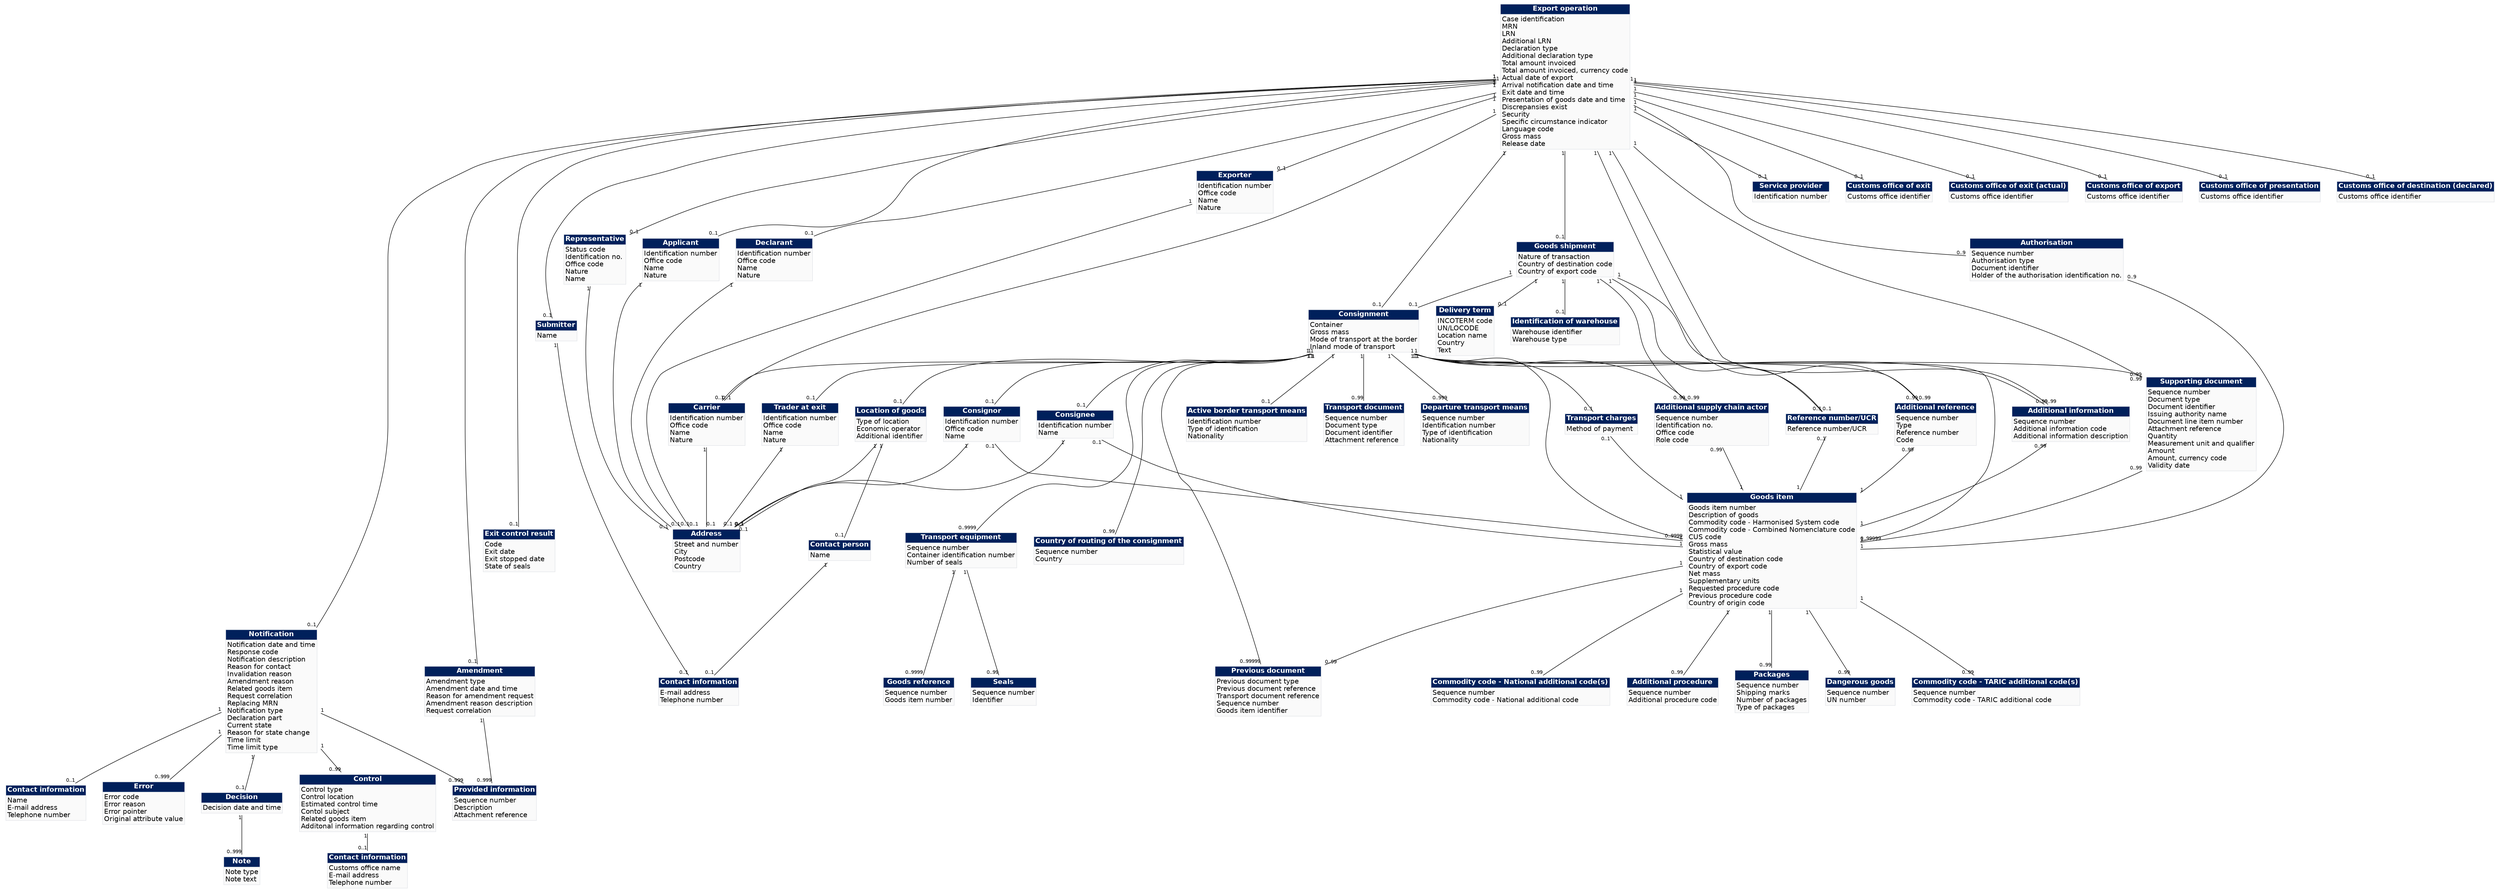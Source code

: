 Graph Export {
	node [shape=plaintext, fontname = "helvetica"];
	edge [fontname = "helvetica"];
	{rank=same "Notification" "Amendment" "Packaging"}
	{rank=same "TransportEquipment" "Itinerary" "ExitControlResult" "GoodsItem"}
	"ExportOperation" [label=<<table border="0" cellspacing="0" cellborder="1" color="#E3E5E9"><tr><td bgcolor="#00205B"><font color="white"><b>Export operation</b></font></td></tr><tr><td bgcolor="#fafafa" align="left">Case identification<br align="left"/>MRN<br align="left"/>LRN<br align="left"/>Additional LRN<br align="left"/>Declaration type<br align="left"/>Additional declaration type<br align="left"/>Total amount invoiced<br align="left"/>Total amount invoiced, currency code<br align="left"/>Actual date of export<br align="left"/>Arrival notification date and time<br align="left"/>Exit date and time<br align="left"/>Presentation of goods date and time<br align="left"/>Discrepansies exist<br align="left"/>Security<br align="left"/>Specific circumstance indicator<br align="left"/>Language code<br align="left"/>Gross mass<br align="left"/>Release date<br align="left"/></td></tr></table>>];
	"Amendment" [label=<<table border="0" cellspacing="0" cellborder="1" color="#E3E5E9"><tr><td bgcolor="#00205B"><font color="white"><b>Amendment</b></font></td></tr><tr><td bgcolor="#fafafa" align="left">Amendment type<br align="left"/>Amendment date and time<br align="left"/>Reason for amendment request<br align="left"/>Amendment reason description<br align="left"/>Request correlation<br align="left"/></td></tr></table>>];
	"ProvidedInfo" [label=<<table border="0" cellspacing="0" cellborder="1" color="#E3E5E9"><tr><td bgcolor="#00205B"><font color="white"><b>Provided information</b></font></td></tr><tr><td bgcolor="#fafafa" align="left">Sequence number<br align="left"/>Description<br align="left"/>Attachment reference<br align="left"/></td></tr></table>>];
	"Notification" [label=<<table border="0" cellspacing="0" cellborder="1" color="#E3E5E9"><tr><td bgcolor="#00205B"><font color="white"><b>Notification</b></font></td></tr><tr><td bgcolor="#fafafa" align="left">Notification date and time<br align="left"/>Response code<br align="left"/>Notification description<br align="left"/>Reason for contact<br align="left"/>Invalidation reason<br align="left"/>Amendment reason<br align="left"/>Related goods item<br align="left"/>Request correlation<br align="left"/>Replacing MRN<br align="left"/>Notification type<br align="left"/>Declaration part<br align="left"/>Current state<br align="left"/>Reason for state change<br align="left"/>Time limit<br align="left"/>Time limit type<br align="left"/></td></tr></table>>];
	"Agent" [label=<<table border="0" cellspacing="0" cellborder="1" color="#E3E5E9"><tr><td bgcolor="#00205B"><font color="white"><b>Representative</b></font></td></tr><tr><td bgcolor="#fafafa" align="left">Status code<br align="left"/>Identification no.<br align="left"/>Office code<br align="left"/>Nature<br align="left"/>Name<br align="left"/></td></tr></table>>];
	"Applicant" [label=<<table border="0" cellspacing="0" cellborder="1" color="#E3E5E9"><tr><td bgcolor="#00205B"><font color="white"><b>Applicant</b></font></td></tr><tr><td bgcolor="#fafafa" align="left">Identification number<br align="left"/>Office code<br align="left"/>Name<br align="left"/>Nature<br align="left"/></td></tr></table>>];
	"Address" [label=<<table border="0" cellspacing="0" cellborder="1" color="#E3E5E9"><tr><td bgcolor="#00205B"><font color="white"><b>Address</b></font></td></tr><tr><td bgcolor="#fafafa" align="left">Street and number<br align="left"/>City<br align="left"/>Postcode<br align="left"/>Country<br align="left"/></td></tr></table>>];
	"Declarant" [label=<<table border="0" cellspacing="0" cellborder="1" color="#E3E5E9"><tr><td bgcolor="#00205B"><font color="white"><b>Declarant</b></font></td></tr><tr><td bgcolor="#fafafa" align="left">Identification number<br align="left"/>Office code<br align="left"/>Name<br align="left"/>Nature<br align="left"/></td></tr></table>>];
	"Exporter" [label=<<table border="0" cellspacing="0" cellborder="1" color="#E3E5E9"><tr><td bgcolor="#00205B"><font color="white"><b>Exporter</b></font></td></tr><tr><td bgcolor="#fafafa" align="left">Identification number<br align="left"/>Office code<br align="left"/>Name<br align="left"/>Nature<br align="left"/></td></tr></table>>];
	"ServiceProvider" [label=<<table border="0" cellspacing="0" cellborder="1" color="#E3E5E9"><tr><td bgcolor="#00205B"><font color="white"><b>Service provider</b></font></td></tr><tr><td bgcolor="#fafafa" align="left">Identification number<br align="left"/></td></tr></table>>];
	"Submitter" [label=<<table border="0" cellspacing="0" cellborder="1" color="#E3E5E9"><tr><td bgcolor="#00205B"><font color="white"><b>Submitter</b></font></td></tr><tr><td bgcolor="#fafafa" align="left">Name<br align="left"/></td></tr></table>>];
	"Communication" [label=<<table border="0" cellspacing="0" cellborder="1" color="#E3E5E9"><tr><td bgcolor="#00205B"><font color="white"><b>Contact information</b></font></td></tr><tr><td bgcolor="#fafafa" align="left">E-mail address<br align="left"/>Telephone number<br align="left"/></td></tr></table>>];
	"SupportingDocument" [label=<<table border="0" cellspacing="0" cellborder="1" color="#E3E5E9"><tr><td bgcolor="#00205B"><font color="white"><b>Supporting document</b></font></td></tr><tr><td bgcolor="#fafafa" align="left">Sequence number<br align="left"/>Document type<br align="left"/>Document identifier<br align="left"/>Issuing authority name<br align="left"/>Document line item number<br align="left"/>Attachment reference<br align="left"/>Quantity<br align="left"/>Measurement unit and qualifier<br align="left"/>Amount<br align="left"/>Amount, currency code<br align="left"/>Validity date<br align="left"/></td></tr></table>>];
	"AdditionalReference" [label=<<table border="0" cellspacing="0" cellborder="1" color="#E3E5E9"><tr><td bgcolor="#00205B"><font color="white"><b>Additional reference</b></font></td></tr><tr><td bgcolor="#fafafa" align="left">Sequence number<br align="left"/>Type<br align="left"/>Reference number<br align="left"/>Code<br align="left"/></td></tr></table>>];
	"Authorisation" [label=<<table border="0" cellspacing="0" cellborder="1" color="#E3E5E9"><tr><td bgcolor="#00205B"><font color="white"><b>Authorisation</b></font></td></tr><tr><td bgcolor="#fafafa" align="left">Sequence number<br align="left"/>Authorisation type<br align="left"/>Document identifier<br align="left"/>Holder of the authorisation identification no.<br align="left"/></td></tr></table>>];
	"AdditionalInformation" [label=<<table border="0" cellspacing="0" cellborder="1" color="#E3E5E9"><tr><td bgcolor="#00205B"><font color="white"><b>Additional information</b></font></td></tr><tr><td bgcolor="#fafafa" align="left">Sequence number<br align="left"/>Additional information code<br align="left"/>Additional information description<br align="left"/></td></tr></table>>];
	"Consignment" [label=<<table border="0" cellspacing="0" cellborder="1" color="#E3E5E9"><tr><td bgcolor="#00205B"><font color="white"><b>Consignment</b></font></td></tr><tr><td bgcolor="#fafafa" align="left">Container<br align="left"/>Gross mass<br align="left"/>Mode of transport at the border<br align="left"/>Inland mode of transport<br align="left"/></td></tr></table>>];
	"UCR" [label=<<table border="0" cellspacing="0" cellborder="1" color="#E3E5E9"><tr><td bgcolor="#00205B"><font color="white"><b>Reference number/UCR</b></font></td></tr><tr><td bgcolor="#fafafa" align="left">Reference number/UCR<br align="left"/></td></tr></table>>];
	"AEOMutualRecognitionParty" [label=<<table border="0" cellspacing="0" cellborder="1" color="#E3E5E9"><tr><td bgcolor="#00205B"><font color="white"><b>Additional supply chain actor</b></font></td></tr><tr><td bgcolor="#fafafa" align="left">Sequence number<br align="left"/>Identification no.<br align="left"/>Office code<br align="left"/>Role code<br align="left"/></td></tr></table>>];
	"Carrier" [label=<<table border="0" cellspacing="0" cellborder="1" color="#E3E5E9"><tr><td bgcolor="#00205B"><font color="white"><b>Carrier</b></font></td></tr><tr><td bgcolor="#fafafa" align="left">Identification number<br align="left"/>Office code<br align="left"/>Name<br align="left"/>Nature<br align="left"/></td></tr></table>>];
	"TraderAtExit" [label=<<table border="0" cellspacing="0" cellborder="1" color="#E3E5E9"><tr><td bgcolor="#00205B"><font color="white"><b>Trader at exit</b></font></td></tr><tr><td bgcolor="#fafafa" align="left">Identification number<br align="left"/>Office code<br align="left"/>Name<br align="left"/>Nature<br align="left"/></td></tr></table>>];
	"Consignee" [label=<<table border="0" cellspacing="0" cellborder="1" color="#E3E5E9"><tr><td bgcolor="#00205B"><font color="white"><b>Consignee</b></font></td></tr><tr><td bgcolor="#fafafa" align="left">Identification number<br align="left"/>Name<br align="left"/></td></tr></table>>];
	"Consignor" [label=<<table border="0" cellspacing="0" cellborder="1" color="#E3E5E9"><tr><td bgcolor="#00205B"><font color="white"><b>Consignor</b></font></td></tr><tr><td bgcolor="#fafafa" align="left">Identification number<br align="left"/>Office code<br align="left"/>Name<br align="left"/></td></tr></table>>];
	"BorderTransportMeans" [label=<<table border="0" cellspacing="0" cellborder="1" color="#E3E5E9"><tr><td bgcolor="#00205B"><font color="white"><b>Active border transport means</b></font></td></tr><tr><td bgcolor="#fafafa" align="left">Identification number<br align="left"/>Type of identification<br align="left"/>Nationality<br align="left"/></td></tr></table>>];
	"PreviousDocument" [label=<<table border="0" cellspacing="0" cellborder="1" color="#E3E5E9"><tr><td bgcolor="#00205B"><font color="white"><b>Previous document</b></font></td></tr><tr><td bgcolor="#fafafa" align="left">Previous document type<br align="left"/>Previous document reference<br align="left"/>Transport document reference<br align="left"/>Sequence number<br align="left"/>Goods item identifier<br align="left"/></td></tr></table>>];
	"TransportContractDocument" [label=<<table border="0" cellspacing="0" cellborder="1" color="#E3E5E9"><tr><td bgcolor="#00205B"><font color="white"><b>Transport document</b></font></td></tr><tr><td bgcolor="#fafafa" align="left">Sequence number<br align="left"/>Document type<br align="left"/>Document identifier<br align="left"/>Attachment reference<br align="left"/></td></tr></table>>];
	"Freight" [label=<<table border="0" cellspacing="0" cellborder="1" color="#E3E5E9"><tr><td bgcolor="#00205B"><font color="white"><b>Transport charges</b></font></td></tr><tr><td bgcolor="#fafafa" align="left">Method of payment<br align="left"/></td></tr></table>>];
	"Itinerary" [label=<<table border="0" cellspacing="0" cellborder="1" color="#E3E5E9"><tr><td bgcolor="#00205B"><font color="white"><b>Country of routing of the consignment</b></font></td></tr><tr><td bgcolor="#fafafa" align="left">Sequence number<br align="left"/>Country<br align="left"/></td></tr></table>>];
	"GoodsLocation" [label=<<table border="0" cellspacing="0" cellborder="1" color="#E3E5E9"><tr><td bgcolor="#00205B"><font color="white"><b>Location of goods</b></font></td></tr><tr><td bgcolor="#fafafa" align="left">Type of location<br align="left"/>Economic operator<br align="left"/>Additional identifier<br align="left"/></td></tr></table>>];
	"LocationContact" [label=<<table border="0" cellspacing="0" cellborder="1" color="#E3E5E9"><tr><td bgcolor="#00205B"><font color="white"><b>Contact person</b></font></td></tr><tr><td bgcolor="#fafafa" align="left">Name<br align="left"/></td></tr></table>>];
	"TransportEquipment" [label=<<table border="0" cellspacing="0" cellborder="1" color="#E3E5E9"><tr><td bgcolor="#00205B"><font color="white"><b>Transport equipment</b></font></td></tr><tr><td bgcolor="#fafafa" align="left">Sequence number<br align="left"/>Container identification number<br align="left"/>Number of seals<br align="left"/></td></tr></table>>];
	"Seal" [label=<<table border="0" cellspacing="0" cellborder="1" color="#E3E5E9"><tr><td bgcolor="#00205B"><font color="white"><b>Seals</b></font></td></tr><tr><td bgcolor="#fafafa" align="left">Sequence number<br align="left"/>Identifier<br align="left"/></td></tr></table>>];
	"GoodsReference" [label=<<table border="0" cellspacing="0" cellborder="1" color="#E3E5E9"><tr><td bgcolor="#00205B"><font color="white"><b>Goods reference</b></font></td></tr><tr><td bgcolor="#fafafa" align="left">Sequence number<br align="left"/>Goods item number<br align="left"/></td></tr></table>>];
	"GoodsItem" [label=<<table border="0" cellspacing="0" cellborder="1" color="#E3E5E9"><tr><td bgcolor="#00205B"><font color="white"><b>Goods item</b></font></td></tr><tr><td bgcolor="#fafafa" align="left">Goods item number<br align="left"/>Description of goods<br align="left"/>Commodity code - Harmonised System code<br align="left"/>Commodity code - Combined Nomenclature code<br align="left"/>CUS code<br align="left"/>Gross mass<br align="left"/>Statistical value<br align="left"/>Country of destination code<br align="left"/>Country of export code<br align="left"/>Net mass<br align="left"/>Supplementary units<br align="left"/>Requested procedure code<br align="left"/>Previous procedure code<br align="left"/>Country of origin code<br align="left"/></td></tr></table>>];
	"DangerousGoods" [label=<<table border="0" cellspacing="0" cellborder="1" color="#E3E5E9"><tr><td bgcolor="#00205B"><font color="white"><b>Dangerous goods</b></font></td></tr><tr><td bgcolor="#fafafa" align="left">Sequence number<br align="left"/>UN number<br align="left"/></td></tr></table>>];
	"Packaging" [label=<<table border="0" cellspacing="0" cellborder="1" color="#E3E5E9"><tr><td bgcolor="#00205B"><font color="white"><b>Packages</b></font></td></tr><tr><td bgcolor="#fafafa" align="left">Sequence number<br align="left"/>Shipping marks<br align="left"/>Number of packages<br align="left"/>Type of packages<br align="left"/></td></tr></table>>];
	"GoodsShipment" [label=<<table border="0" cellspacing="0" cellborder="1" color="#E3E5E9"><tr><td bgcolor="#00205B"><font color="white"><b>Goods shipment</b></font></td></tr><tr><td bgcolor="#fafafa" align="left">Nature of transaction<br align="left"/>Country of destination code<br align="left"/>Country of export code<br align="left"/></td></tr></table>>];
	"DepartureTransportMeans" [label=<<table border="0" cellspacing="0" cellborder="1" color="#E3E5E9"><tr><td bgcolor="#00205B"><font color="white"><b>Departure transport means</b></font></td></tr><tr><td bgcolor="#fafafa" align="left">Sequence number<br align="left"/>Identification number<br align="left"/>Type of identification<br align="left"/>Nationality<br align="left"/></td></tr></table>>];
	"TradeTerms" [label=<<table border="0" cellspacing="0" cellborder="1" color="#E3E5E9"><tr><td bgcolor="#00205B"><font color="white"><b>Delivery term</b></font></td></tr><tr><td bgcolor="#fafafa" align="left">INCOTERM code<br align="left"/>UN/LOCODE<br align="left"/>Location name<br align="left"/>Country<br align="left"/>Text<br align="left"/></td></tr></table>>];
	"Warehouse" [label=<<table border="0" cellspacing="0" cellborder="1" color="#E3E5E9"><tr><td bgcolor="#00205B"><font color="white"><b>Identification of warehouse</b></font></td></tr><tr><td bgcolor="#fafafa" align="left">Warehouse identifier<br align="left"/>Warehouse type<br align="left"/></td></tr></table>>];
	"TaricAdditional" [label=<<table border="0" cellspacing="0" cellborder="1" color="#E3E5E9"><tr><td bgcolor="#00205B"><font color="white"><b>Commodity code - TARIC additional code(s)</b></font></td></tr><tr><td bgcolor="#fafafa" align="left">Sequence number<br align="left"/>Commodity code - TARIC additional code<br align="left"/></td></tr></table>>];
	"NationalAdditional" [label=<<table border="0" cellspacing="0" cellborder="1" color="#E3E5E9"><tr><td bgcolor="#00205B"><font color="white"><b>Commodity code - National additional code(s)</b></font></td></tr><tr><td bgcolor="#fafafa" align="left">Sequence number<br align="left"/>Commodity code - National additional code<br align="left"/></td></tr></table>>];
	"AdditionalProcedure" [label=<<table border="0" cellspacing="0" cellborder="1" color="#E3E5E9"><tr><td bgcolor="#00205B"><font color="white"><b>Additional procedure</b></font></td></tr><tr><td bgcolor="#fafafa" align="left">Sequence number<br align="left"/>Additional procedure code<br align="left"/></td></tr></table>>];
	"ExitOffice" [label=<<table border="0" cellspacing="0" cellborder="1" color="#E3E5E9"><tr><td bgcolor="#00205B"><font color="white"><b>Customs office of exit</b></font></td></tr><tr><td bgcolor="#fafafa" align="left">Customs office identifier<br align="left"/></td></tr></table>>];
	"ExitOfficeActual" [label=<<table border="0" cellspacing="0" cellborder="1" color="#E3E5E9"><tr><td bgcolor="#00205B"><font color="white"><b>Customs office of exit (actual)</b></font></td></tr><tr><td bgcolor="#fafafa" align="left">Customs office identifier<br align="left"/></td></tr></table>>];
	"ExportOffice" [label=<<table border="0" cellspacing="0" cellborder="1" color="#E3E5E9"><tr><td bgcolor="#00205B"><font color="white"><b>Customs office of export</b></font></td></tr><tr><td bgcolor="#fafafa" align="left">Customs office identifier<br align="left"/></td></tr></table>>];
	"PresentationOffice" [label=<<table border="0" cellspacing="0" cellborder="1" color="#E3E5E9"><tr><td bgcolor="#00205B"><font color="white"><b>Customs office of presentation</b></font></td></tr><tr><td bgcolor="#fafafa" align="left">Customs office identifier<br align="left"/></td></tr></table>>];
	"Decision" [label=<<table border="0" cellspacing="0" cellborder="1" color="#E3E5E9"><tr><td bgcolor="#00205B"><font color="white"><b>Decision</b></font></td></tr><tr><td bgcolor="#fafafa" align="left">Decision date and time<br align="left"/></td></tr></table>>];
	"Note" [label=<<table border="0" cellspacing="0" cellborder="1" color="#E3E5E9"><tr><td bgcolor="#00205B"><font color="white"><b>Note</b></font></td></tr><tr><td bgcolor="#fafafa" align="left">Note type<br align="left"/>Note text<br align="left"/></td></tr></table>>];
	"Control" [label=<<table border="0" cellspacing="0" cellborder="1" color="#E3E5E9"><tr><td bgcolor="#00205B"><font color="white"><b>Control</b></font></td></tr><tr><td bgcolor="#fafafa" align="left">Control type<br align="left"/>Control location<br align="left"/>Estimated control time<br align="left"/>Contol subject<br align="left"/>Related goods item<br align="left"/>Additonal information regarding control<br align="left"/></td></tr></table>>];
	"Contact" [label=<<table border="0" cellspacing="0" cellborder="1" color="#E3E5E9"><tr><td bgcolor="#00205B"><font color="white"><b>Contact information</b></font></td></tr><tr><td bgcolor="#fafafa" align="left">Customs office name<br align="left"/>E-mail address<br align="left"/>Telephone number<br align="left"/></td></tr></table>>];
	"ContactInfo" [label=<<table border="0" cellspacing="0" cellborder="1" color="#E3E5E9"><tr><td bgcolor="#00205B"><font color="white"><b>Contact information</b></font></td></tr><tr><td bgcolor="#fafafa" align="left">Name<br align="left"/>E-mail address<br align="left"/>Telephone number<br align="left"/></td></tr></table>>];
	"Error" [label=<<table border="0" cellspacing="0" cellborder="1" color="#E3E5E9"><tr><td bgcolor="#00205B"><font color="white"><b>Error</b></font></td></tr><tr><td bgcolor="#fafafa" align="left">Error code<br align="left"/>Error reason<br align="left"/>Error pointer<br align="left"/>Original attribute value<br align="left"/></td></tr></table>>];
	"ExitControlResult" [label=<<table border="0" cellspacing="0" cellborder="1" color="#E3E5E9"><tr><td bgcolor="#00205B"><font color="white"><b>Exit control result</b></font></td></tr><tr><td bgcolor="#fafafa" align="left">Code<br align="left"/>Exit date<br align="left"/>Exit stopped date<br align="left"/>State of seals<br align="left"/></td></tr></table>>];
	"DestinationOfficeDeclared" [label=<<table border="0" cellspacing="0" cellborder="1" color="#E3E5E9"><tr><td bgcolor="#00205B"><font color="white"><b>Customs office of destination (declared)</b></font></td></tr><tr><td bgcolor="#fafafa" align="left">Customs office identifier<br align="left"/></td></tr></table>>];
	"ExportOperation" -- "Amendment" [headlabel="0..1", taillabel="1" fontsize=10]
	"Amendment" -- "ProvidedInfo" [headlabel="0..999", taillabel="1" fontsize=10]
	"ExportOperation" -- "Notification" [headlabel="0..1", taillabel="1" fontsize=10]
	"Notification" -- "ProvidedInfo" [headlabel="0..999", taillabel="1" fontsize=10]
	"ExportOperation" -- "Agent" [headlabel="0..1", taillabel="1" fontsize=10]
	"ExportOperation" -- "Applicant" [headlabel="0..1", taillabel="1" fontsize=10]
	"Applicant" -- "Address" [headlabel="0..1", taillabel="1" fontsize=10]
	"ExportOperation" -- "Declarant" [headlabel="0..1", taillabel="1" fontsize=10]
	"Declarant" -- "Address" [headlabel="0..1", taillabel="1" fontsize=10]
	"ExportOperation" -- "Exporter" [headlabel="0..1", taillabel="1" fontsize=10]
	"Exporter" -- "Address" [headlabel="0..1", taillabel="1" fontsize=10]
	"ExportOperation" -- "ServiceProvider" [headlabel="0..1", taillabel="1" fontsize=10]
	"ExportOperation" -- "Submitter" [headlabel="0..1", taillabel="1" fontsize=10]
	"Submitter" -- "Communication" [headlabel="0..1", taillabel="1" fontsize=10]
	"ExportOperation" -- "SupportingDocument" [headlabel="0..99", taillabel="1" fontsize=10]
	"ExportOperation" -- "AdditionalReference" [headlabel="0..99", taillabel="1" fontsize=10]
	"ExportOperation" -- "Authorisation" [headlabel="0..9", taillabel="1" fontsize=10]
	"ExportOperation" -- "AdditionalInformation" [headlabel="0..99", taillabel="1" fontsize=10]
	"ExportOperation" -- "Consignment" [headlabel="0..1", taillabel="1" fontsize=10]
	"Consignment" -- "UCR" [headlabel="0..1", taillabel="1" fontsize=10]
	"Consignment" -- "AEOMutualRecognitionParty" [headlabel="0..99", taillabel="1" fontsize=10]
	"Consignment" -- "Carrier" [headlabel="0..1", taillabel="1" fontsize=10]
	"Consignment" -- "TraderAtExit" [headlabel="0..1", taillabel="1" fontsize=10]
	"TraderAtExit" -- "Address" [headlabel="0..1", taillabel="1" fontsize=10]
	"Consignment" -- "Consignee" [headlabel="0..1", taillabel="1" fontsize=10]
	"Consignee" -- "Address" [headlabel="0..1", taillabel="1" fontsize=10]
	"Consignment" -- "Consignor" [headlabel="0..1", taillabel="1" fontsize=10]
	"Consignor" -- "Address" [headlabel="0..1", taillabel="1" fontsize=10]
	"Consignment" -- "BorderTransportMeans" [headlabel="0..1", taillabel="1" fontsize=10]
	"Consignment" -- "PreviousDocument" [headlabel="0..99999", taillabel="1" fontsize=10]
	"Consignment" -- "SupportingDocument" [headlabel="0..99", taillabel="1" fontsize=10]
	"Consignment" -- "AdditionalReference" [headlabel="0..99", taillabel="1" fontsize=10]
	"Consignment" -- "TransportContractDocument" [headlabel="0..99", taillabel="1" fontsize=10]
	"Consignment" -- "AdditionalInformation" [headlabel="0..99", taillabel="1" fontsize=10]
	"Consignment" -- "Freight" [headlabel="0..1", taillabel="1" fontsize=10]
	"Consignment" -- "Itinerary" [headlabel="0..99", taillabel="1" fontsize=10]
	"Consignment" -- "GoodsLocation" [headlabel="0..1", taillabel="1" fontsize=10]
	"GoodsLocation" -- "Address" [headlabel="0..1", taillabel="1" fontsize=10]
	"GoodsLocation" -- "LocationContact" [headlabel="0..1", taillabel="1" fontsize=10]
	"LocationContact" -- "Communication" [headlabel="0..1", taillabel="1" fontsize=10]
	"Consignment" -- "TransportEquipment" [headlabel="0..9999", taillabel="1" fontsize=10]
	"TransportEquipment" -- "Seal" [headlabel="0..99", taillabel="1" fontsize=10]
	"TransportEquipment" -- "GoodsReference" [headlabel="0..9999", taillabel="1" fontsize=10]
	"Consignment" -- "GoodsItem" [headlabel="0..9999", taillabel="1" fontsize=10]
	"UCR" -- "GoodsItem" [headlabel="1", taillabel="0..1" fontsize=10]
	"AEOMutualRecognitionParty" -- "GoodsItem" [headlabel="1", taillabel="0..99" fontsize=10]
	"Consignee" -- "GoodsItem" [headlabel="1", taillabel="0..1" fontsize=10]
	"Consignor" -- "GoodsItem" [headlabel="1", taillabel="0..1" fontsize=10]
	"GoodsItem" -- "DangerousGoods" [headlabel="0..99", taillabel="1" fontsize=10]
	"GoodsItem" -- "Packaging" [headlabel="0..99", taillabel="1" fontsize=10]
	"GoodsItem" -- "PreviousDocument" [headlabel="0..99", taillabel="1" fontsize=10]
	"SupportingDocument" -- "GoodsItem" [headlabel="1", taillabel="0..99" fontsize=10]
	"AdditionalReference" -- "GoodsItem" [headlabel="1", taillabel="0..99" fontsize=10]
	"AdditionalInformation" -- "GoodsItem" [headlabel="1", taillabel="0..99" fontsize=10]
	"Freight" -- "GoodsItem" [headlabel="1", taillabel="0..1" fontsize=10]
	"ExportOperation" -- "GoodsShipment" [headlabel="0..1", taillabel="1" fontsize=10]
	"GoodsShipment" -- "AEOMutualRecognitionParty" [headlabel="0..99", taillabel="1" fontsize=10]
	"GoodsShipment" -- "Consignment" [headlabel="0..1", taillabel="1" fontsize=10]
	"Carrier" -- "Address" [headlabel="0..1", taillabel="1" fontsize=10]
	"Consignment" -- "DepartureTransportMeans" [headlabel="0..999", taillabel="1" fontsize=10]
	"GoodsShipment" -- "TradeTerms" [headlabel="0..1", taillabel="1" fontsize=10]
	"GoodsShipment" -- "UCR" [headlabel="0..1", taillabel="1" fontsize=10]
	"GoodsShipment" -- "Warehouse" [headlabel="0..1", taillabel="1" fontsize=10]
	"GoodsShipment" -- "GoodsItem" [headlabel="0..99999", taillabel="1" fontsize=10]
	"GoodsItem" -- "TaricAdditional" [headlabel="0..99", taillabel="1" fontsize=10]
	"GoodsItem" -- "NationalAdditional" [headlabel="0..99", taillabel="1" fontsize=10]
	"GoodsItem" -- "AdditionalProcedure" [headlabel="0..99", taillabel="1" fontsize=10]
	"Authorisation" -- "GoodsItem" [headlabel="1", taillabel="0..9" fontsize=10]
	"ExportOperation" -- "ExitOffice" [headlabel="0..1", taillabel="1" fontsize=10]
	"ExportOperation" -- "ExitOfficeActual" [headlabel="0..1", taillabel="1" fontsize=10]
	"ExportOperation" -- "ExportOffice" [headlabel="0..1", taillabel="1" fontsize=10]
	"ExportOperation" -- "PresentationOffice" [headlabel="0..1", taillabel="1" fontsize=10]
	"Notification" -- "Decision" [headlabel="0..1", taillabel="1" fontsize=10]
	"Decision" -- "Note" [headlabel="0..999", taillabel="1" fontsize=10]
	"Notification" -- "Control" [headlabel="0..99", taillabel="1" fontsize=10]
	"Control" -- "Contact" [headlabel="0..1", taillabel="1" fontsize=10]
	"Notification" -- "ContactInfo" [headlabel="0..1", taillabel="1" fontsize=10]
	"Notification" -- "Error" [headlabel="0..999", taillabel="1" fontsize=10]
	"Agent" -- "Address" [headlabel="0..1", taillabel="1" fontsize=10]
	"ExportOperation" -- "ExitControlResult" [headlabel="0..1", taillabel="1" fontsize=10]
	"ExportOperation" -- "DestinationOfficeDeclared" [headlabel="0..1", taillabel="1" fontsize=10]
	"ExportOperation" -- "Carrier" [headlabel="0..1", taillabel="1" fontsize=10]
	"Exporter" -- "GoodsShipment" [style=invis]
}